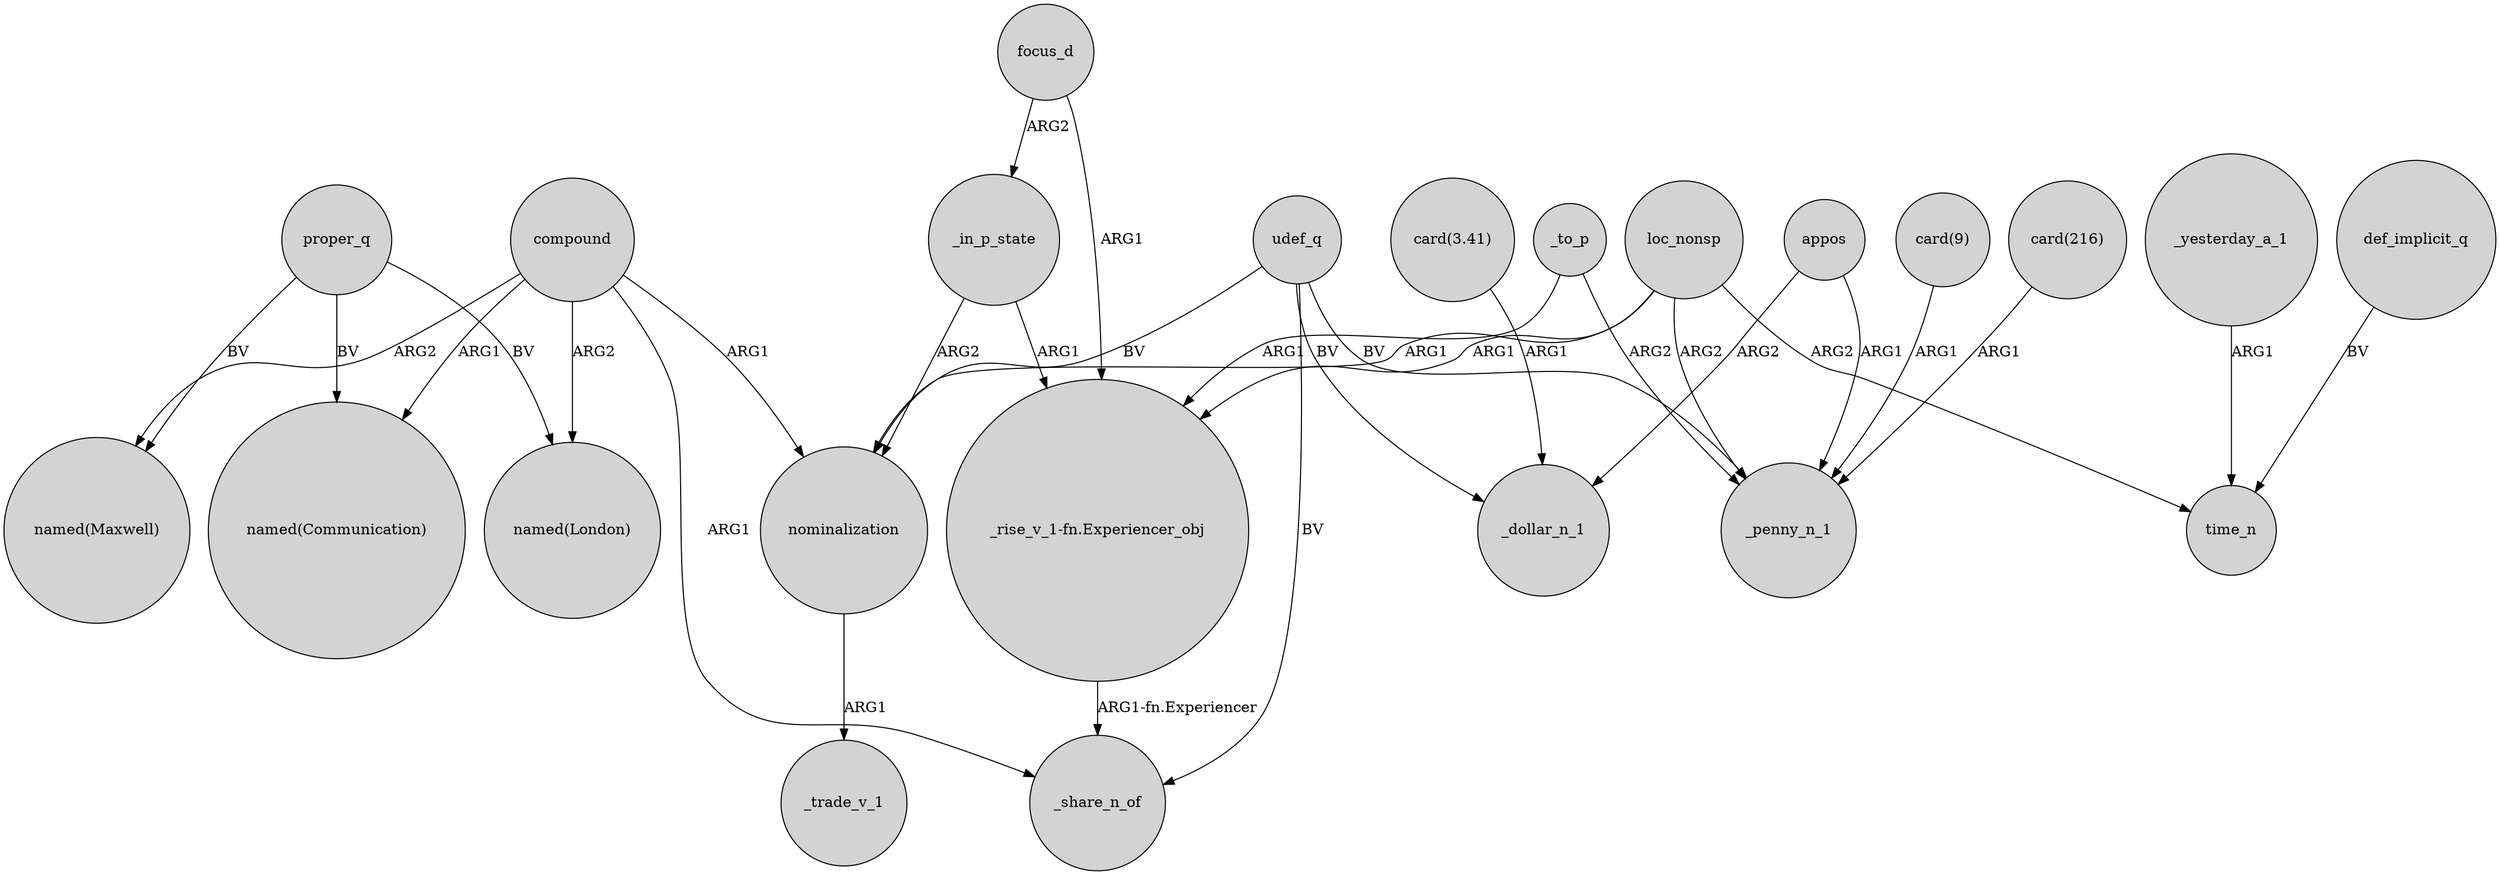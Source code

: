 digraph {
	node [shape=circle style=filled]
	_in_p_state -> nominalization [label=ARG2]
	focus_d -> _in_p_state [label=ARG2]
	loc_nonsp -> "_rise_v_1-fn.Experiencer_obj" [label=ARG1]
	compound -> _share_n_of [label=ARG1]
	compound -> "named(London)" [label=ARG2]
	udef_q -> nominalization [label=BV]
	_in_p_state -> "_rise_v_1-fn.Experiencer_obj" [label=ARG1]
	appos -> _dollar_n_1 [label=ARG2]
	_yesterday_a_1 -> time_n [label=ARG1]
	_to_p -> _penny_n_1 [label=ARG2]
	loc_nonsp -> nominalization [label=ARG1]
	compound -> "named(Communication)" [label=ARG1]
	loc_nonsp -> _penny_n_1 [label=ARG2]
	compound -> nominalization [label=ARG1]
	proper_q -> "named(Communication)" [label=BV]
	udef_q -> _share_n_of [label=BV]
	proper_q -> "named(Maxwell)" [label=BV]
	udef_q -> _dollar_n_1 [label=BV]
	"card(9)" -> _penny_n_1 [label=ARG1]
	focus_d -> "_rise_v_1-fn.Experiencer_obj" [label=ARG1]
	appos -> _penny_n_1 [label=ARG1]
	"card(216)" -> _penny_n_1 [label=ARG1]
	compound -> "named(Maxwell)" [label=ARG2]
	udef_q -> _penny_n_1 [label=BV]
	proper_q -> "named(London)" [label=BV]
	loc_nonsp -> time_n [label=ARG2]
	_to_p -> "_rise_v_1-fn.Experiencer_obj" [label=ARG1]
	"_rise_v_1-fn.Experiencer_obj" -> _share_n_of [label="ARG1-fn.Experiencer"]
	"card(3.41)" -> _dollar_n_1 [label=ARG1]
	def_implicit_q -> time_n [label=BV]
	nominalization -> _trade_v_1 [label=ARG1]
}
